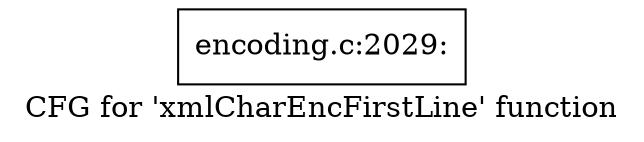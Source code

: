 digraph "CFG for 'xmlCharEncFirstLine' function" {
	label="CFG for 'xmlCharEncFirstLine' function";

	Node0x44f2470 [shape=record,label="{encoding.c:2029:}"];
}

